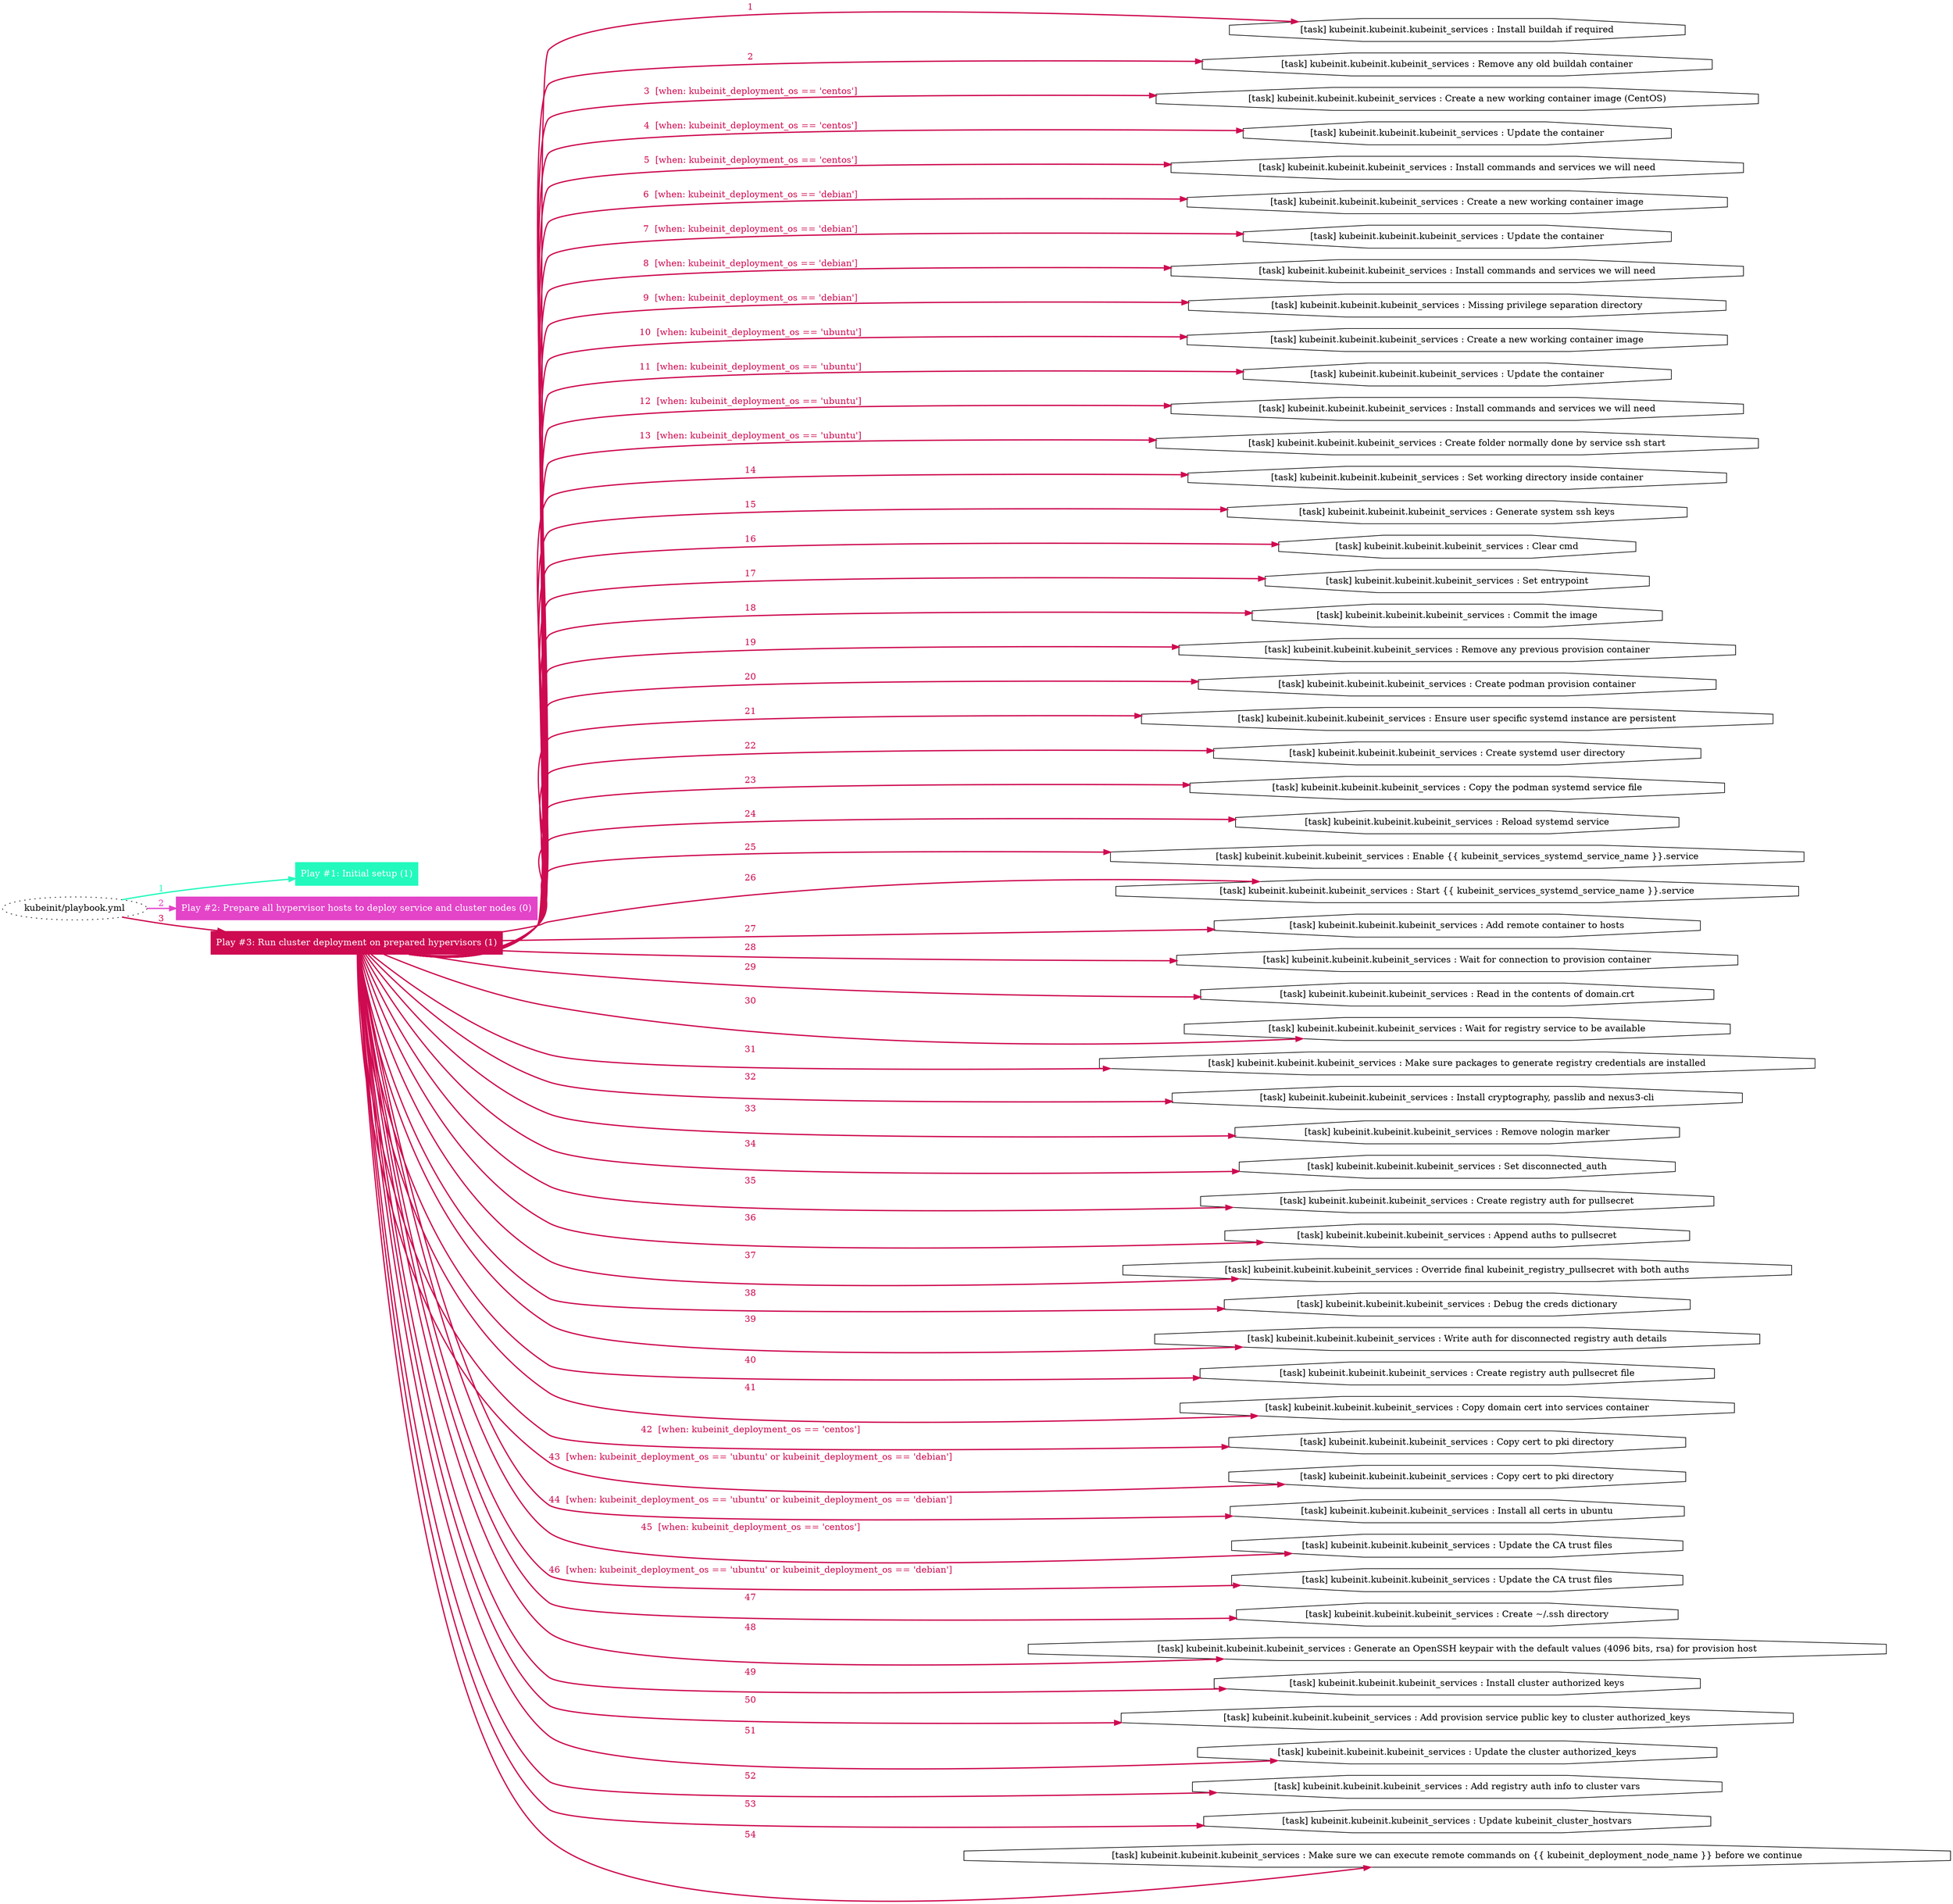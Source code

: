 digraph "kubeinit/playbook.yml "{
	graph [concentrate=true ordering=in rankdir=LR ratio=fill]
	edge [esep=5 sep=10]
	"kubeinit/playbook.yml" [id=root_node style=dotted]
	subgraph "Play #1: Initial setup (1) "{
		"Play #1: Initial setup (1)" [color="#23f9bd" fontcolor="#ffffff" id="play_039db6c4-9d62-4278-8f23-ed2e36e0743c" shape=box style=filled tooltip=localhost]
		"kubeinit/playbook.yml" -> "Play #1: Initial setup (1)" [label=1 color="#23f9bd" fontcolor="#23f9bd" id="edge_13231826-c2a9-4154-8dcf-7c2d1f1fc33b" style=bold]
	}
	subgraph "Play #2: Prepare all hypervisor hosts to deploy service and cluster nodes (0) "{
		"Play #2: Prepare all hypervisor hosts to deploy service and cluster nodes (0)" [color="#e344c8" fontcolor="#ffffff" id="play_73d4243f-a10a-4667-b7e4-bfeb1d67f1ae" shape=box style=filled tooltip=""]
		"kubeinit/playbook.yml" -> "Play #2: Prepare all hypervisor hosts to deploy service and cluster nodes (0)" [label=2 color="#e344c8" fontcolor="#e344c8" id="edge_386aa709-034a-4cca-a22b-7df56ad8e0db" style=bold]
	}
	subgraph "Play #3: Run cluster deployment on prepared hypervisors (1) "{
		"Play #3: Run cluster deployment on prepared hypervisors (1)" [color="#ce0a51" fontcolor="#ffffff" id="play_0d982659-2eab-4475-95d0-0da70612049d" shape=box style=filled tooltip=localhost]
		"kubeinit/playbook.yml" -> "Play #3: Run cluster deployment on prepared hypervisors (1)" [label=3 color="#ce0a51" fontcolor="#ce0a51" id="edge_684f9088-64cc-47f2-869e-f3eece1d45ba" style=bold]
		"task_273f8e7f-c435-4afb-baed-3b78a7f6633c" [label="[task] kubeinit.kubeinit.kubeinit_services : Install buildah if required" id="task_273f8e7f-c435-4afb-baed-3b78a7f6633c" shape=octagon tooltip="[task] kubeinit.kubeinit.kubeinit_services : Install buildah if required"]
		"Play #3: Run cluster deployment on prepared hypervisors (1)" -> "task_273f8e7f-c435-4afb-baed-3b78a7f6633c" [label=1 color="#ce0a51" fontcolor="#ce0a51" id="edge_075d6bc7-c4ea-400e-9740-36233f3c5267" style=bold]
		"task_204b2fad-4bce-4e7b-9655-9197a512d2be" [label="[task] kubeinit.kubeinit.kubeinit_services : Remove any old buildah container" id="task_204b2fad-4bce-4e7b-9655-9197a512d2be" shape=octagon tooltip="[task] kubeinit.kubeinit.kubeinit_services : Remove any old buildah container"]
		"Play #3: Run cluster deployment on prepared hypervisors (1)" -> "task_204b2fad-4bce-4e7b-9655-9197a512d2be" [label=2 color="#ce0a51" fontcolor="#ce0a51" id="edge_22d83767-ccd9-4903-b55d-e33f06e4c4af" style=bold]
		"task_c1305200-42a4-45fd-b8d2-eed9d7a55c83" [label="[task] kubeinit.kubeinit.kubeinit_services : Create a new working container image (CentOS)" id="task_c1305200-42a4-45fd-b8d2-eed9d7a55c83" shape=octagon tooltip="[task] kubeinit.kubeinit.kubeinit_services : Create a new working container image (CentOS)"]
		"Play #3: Run cluster deployment on prepared hypervisors (1)" -> "task_c1305200-42a4-45fd-b8d2-eed9d7a55c83" [label="3  [when: kubeinit_deployment_os == 'centos']" color="#ce0a51" fontcolor="#ce0a51" id="edge_042a0917-6f04-4096-aa87-c3dc5f6ff749" style=bold]
		"task_fd491072-de23-425b-9b55-195010f6e7e9" [label="[task] kubeinit.kubeinit.kubeinit_services : Update the container" id="task_fd491072-de23-425b-9b55-195010f6e7e9" shape=octagon tooltip="[task] kubeinit.kubeinit.kubeinit_services : Update the container"]
		"Play #3: Run cluster deployment on prepared hypervisors (1)" -> "task_fd491072-de23-425b-9b55-195010f6e7e9" [label="4  [when: kubeinit_deployment_os == 'centos']" color="#ce0a51" fontcolor="#ce0a51" id="edge_cd14115a-f766-4544-a694-f035b9daf439" style=bold]
		"task_7c8318ba-d29c-4205-b1da-7e8e491d60f5" [label="[task] kubeinit.kubeinit.kubeinit_services : Install commands and services we will need" id="task_7c8318ba-d29c-4205-b1da-7e8e491d60f5" shape=octagon tooltip="[task] kubeinit.kubeinit.kubeinit_services : Install commands and services we will need"]
		"Play #3: Run cluster deployment on prepared hypervisors (1)" -> "task_7c8318ba-d29c-4205-b1da-7e8e491d60f5" [label="5  [when: kubeinit_deployment_os == 'centos']" color="#ce0a51" fontcolor="#ce0a51" id="edge_baa9cc20-bb54-4103-ac5a-12adf07574dd" style=bold]
		"task_599a7ae3-fed3-4e5b-be29-e28e6438a48b" [label="[task] kubeinit.kubeinit.kubeinit_services : Create a new working container image" id="task_599a7ae3-fed3-4e5b-be29-e28e6438a48b" shape=octagon tooltip="[task] kubeinit.kubeinit.kubeinit_services : Create a new working container image"]
		"Play #3: Run cluster deployment on prepared hypervisors (1)" -> "task_599a7ae3-fed3-4e5b-be29-e28e6438a48b" [label="6  [when: kubeinit_deployment_os == 'debian']" color="#ce0a51" fontcolor="#ce0a51" id="edge_9d4897e9-c982-4ab5-9769-5334d5b64f3e" style=bold]
		"task_bd9dd911-d457-478b-8edf-a5ebb1ce554c" [label="[task] kubeinit.kubeinit.kubeinit_services : Update the container" id="task_bd9dd911-d457-478b-8edf-a5ebb1ce554c" shape=octagon tooltip="[task] kubeinit.kubeinit.kubeinit_services : Update the container"]
		"Play #3: Run cluster deployment on prepared hypervisors (1)" -> "task_bd9dd911-d457-478b-8edf-a5ebb1ce554c" [label="7  [when: kubeinit_deployment_os == 'debian']" color="#ce0a51" fontcolor="#ce0a51" id="edge_1ccde61c-ea4a-4f3e-b213-7b314d6e96d1" style=bold]
		"task_dd64f2af-e7c2-4fab-9d49-8f064161e85e" [label="[task] kubeinit.kubeinit.kubeinit_services : Install commands and services we will need" id="task_dd64f2af-e7c2-4fab-9d49-8f064161e85e" shape=octagon tooltip="[task] kubeinit.kubeinit.kubeinit_services : Install commands and services we will need"]
		"Play #3: Run cluster deployment on prepared hypervisors (1)" -> "task_dd64f2af-e7c2-4fab-9d49-8f064161e85e" [label="8  [when: kubeinit_deployment_os == 'debian']" color="#ce0a51" fontcolor="#ce0a51" id="edge_bf3a8fd9-bd4f-4926-abdb-cecdca58a3a8" style=bold]
		"task_c86ca580-7979-4358-8c8d-c62fc5610e41" [label="[task] kubeinit.kubeinit.kubeinit_services : Missing privilege separation directory" id="task_c86ca580-7979-4358-8c8d-c62fc5610e41" shape=octagon tooltip="[task] kubeinit.kubeinit.kubeinit_services : Missing privilege separation directory"]
		"Play #3: Run cluster deployment on prepared hypervisors (1)" -> "task_c86ca580-7979-4358-8c8d-c62fc5610e41" [label="9  [when: kubeinit_deployment_os == 'debian']" color="#ce0a51" fontcolor="#ce0a51" id="edge_2e3c4554-478a-4c38-93e8-2651e00c1f45" style=bold]
		"task_f2bf7eee-c669-45ed-a81c-49c1d317a2f1" [label="[task] kubeinit.kubeinit.kubeinit_services : Create a new working container image" id="task_f2bf7eee-c669-45ed-a81c-49c1d317a2f1" shape=octagon tooltip="[task] kubeinit.kubeinit.kubeinit_services : Create a new working container image"]
		"Play #3: Run cluster deployment on prepared hypervisors (1)" -> "task_f2bf7eee-c669-45ed-a81c-49c1d317a2f1" [label="10  [when: kubeinit_deployment_os == 'ubuntu']" color="#ce0a51" fontcolor="#ce0a51" id="edge_3f180597-ee07-429e-a6e1-47523def88ab" style=bold]
		"task_201c6044-542a-4d92-914c-6207ca04962a" [label="[task] kubeinit.kubeinit.kubeinit_services : Update the container" id="task_201c6044-542a-4d92-914c-6207ca04962a" shape=octagon tooltip="[task] kubeinit.kubeinit.kubeinit_services : Update the container"]
		"Play #3: Run cluster deployment on prepared hypervisors (1)" -> "task_201c6044-542a-4d92-914c-6207ca04962a" [label="11  [when: kubeinit_deployment_os == 'ubuntu']" color="#ce0a51" fontcolor="#ce0a51" id="edge_4897c199-441a-4db0-a3b9-76fdb3206242" style=bold]
		"task_f223624b-66ed-4fe0-acc2-a757e513317b" [label="[task] kubeinit.kubeinit.kubeinit_services : Install commands and services we will need" id="task_f223624b-66ed-4fe0-acc2-a757e513317b" shape=octagon tooltip="[task] kubeinit.kubeinit.kubeinit_services : Install commands and services we will need"]
		"Play #3: Run cluster deployment on prepared hypervisors (1)" -> "task_f223624b-66ed-4fe0-acc2-a757e513317b" [label="12  [when: kubeinit_deployment_os == 'ubuntu']" color="#ce0a51" fontcolor="#ce0a51" id="edge_ddecf493-c4d7-47c0-97d3-3286bf6ffdf8" style=bold]
		"task_f3e88e45-879f-4ee3-b52f-861c7ea364dc" [label="[task] kubeinit.kubeinit.kubeinit_services : Create folder normally done by service ssh start" id="task_f3e88e45-879f-4ee3-b52f-861c7ea364dc" shape=octagon tooltip="[task] kubeinit.kubeinit.kubeinit_services : Create folder normally done by service ssh start"]
		"Play #3: Run cluster deployment on prepared hypervisors (1)" -> "task_f3e88e45-879f-4ee3-b52f-861c7ea364dc" [label="13  [when: kubeinit_deployment_os == 'ubuntu']" color="#ce0a51" fontcolor="#ce0a51" id="edge_d31d0acb-593a-4ec8-b0f1-5a861760b372" style=bold]
		"task_dc68deec-040d-4b2c-aaf2-c334fe7dab93" [label="[task] kubeinit.kubeinit.kubeinit_services : Set working directory inside container" id="task_dc68deec-040d-4b2c-aaf2-c334fe7dab93" shape=octagon tooltip="[task] kubeinit.kubeinit.kubeinit_services : Set working directory inside container"]
		"Play #3: Run cluster deployment on prepared hypervisors (1)" -> "task_dc68deec-040d-4b2c-aaf2-c334fe7dab93" [label=14 color="#ce0a51" fontcolor="#ce0a51" id="edge_46aababd-c0b9-4d6a-baee-7e872641d32e" style=bold]
		"task_5de71f1e-a14e-4e25-8fc1-bc7338fefabf" [label="[task] kubeinit.kubeinit.kubeinit_services : Generate system ssh keys" id="task_5de71f1e-a14e-4e25-8fc1-bc7338fefabf" shape=octagon tooltip="[task] kubeinit.kubeinit.kubeinit_services : Generate system ssh keys"]
		"Play #3: Run cluster deployment on prepared hypervisors (1)" -> "task_5de71f1e-a14e-4e25-8fc1-bc7338fefabf" [label=15 color="#ce0a51" fontcolor="#ce0a51" id="edge_47c569d4-eac6-49c3-bb45-ec3ec7457108" style=bold]
		"task_8a80bcc6-b010-4379-8639-dcb2ab745966" [label="[task] kubeinit.kubeinit.kubeinit_services : Clear cmd" id="task_8a80bcc6-b010-4379-8639-dcb2ab745966" shape=octagon tooltip="[task] kubeinit.kubeinit.kubeinit_services : Clear cmd"]
		"Play #3: Run cluster deployment on prepared hypervisors (1)" -> "task_8a80bcc6-b010-4379-8639-dcb2ab745966" [label=16 color="#ce0a51" fontcolor="#ce0a51" id="edge_efad87ba-e7db-4043-b04a-e909d5466c77" style=bold]
		"task_c59c69d3-3ca8-40f8-a5f6-cd3a07b4fbe6" [label="[task] kubeinit.kubeinit.kubeinit_services : Set entrypoint" id="task_c59c69d3-3ca8-40f8-a5f6-cd3a07b4fbe6" shape=octagon tooltip="[task] kubeinit.kubeinit.kubeinit_services : Set entrypoint"]
		"Play #3: Run cluster deployment on prepared hypervisors (1)" -> "task_c59c69d3-3ca8-40f8-a5f6-cd3a07b4fbe6" [label=17 color="#ce0a51" fontcolor="#ce0a51" id="edge_17133a4e-ad3c-40e0-af95-5a33e89617e7" style=bold]
		"task_927a3dc8-a73e-4a63-b549-468c30c76166" [label="[task] kubeinit.kubeinit.kubeinit_services : Commit the image" id="task_927a3dc8-a73e-4a63-b549-468c30c76166" shape=octagon tooltip="[task] kubeinit.kubeinit.kubeinit_services : Commit the image"]
		"Play #3: Run cluster deployment on prepared hypervisors (1)" -> "task_927a3dc8-a73e-4a63-b549-468c30c76166" [label=18 color="#ce0a51" fontcolor="#ce0a51" id="edge_577f7adb-1619-4cf7-990d-2a97878759a2" style=bold]
		"task_44dee149-c0d4-422a-bd2e-3c9985c81d95" [label="[task] kubeinit.kubeinit.kubeinit_services : Remove any previous provision container" id="task_44dee149-c0d4-422a-bd2e-3c9985c81d95" shape=octagon tooltip="[task] kubeinit.kubeinit.kubeinit_services : Remove any previous provision container"]
		"Play #3: Run cluster deployment on prepared hypervisors (1)" -> "task_44dee149-c0d4-422a-bd2e-3c9985c81d95" [label=19 color="#ce0a51" fontcolor="#ce0a51" id="edge_9f79209c-df9c-4c07-a884-904d4b749194" style=bold]
		"task_ef121321-8353-41a3-9f90-d21f4009af4b" [label="[task] kubeinit.kubeinit.kubeinit_services : Create podman provision container" id="task_ef121321-8353-41a3-9f90-d21f4009af4b" shape=octagon tooltip="[task] kubeinit.kubeinit.kubeinit_services : Create podman provision container"]
		"Play #3: Run cluster deployment on prepared hypervisors (1)" -> "task_ef121321-8353-41a3-9f90-d21f4009af4b" [label=20 color="#ce0a51" fontcolor="#ce0a51" id="edge_f469f050-f232-4498-96d8-ee121403e896" style=bold]
		"task_5f11c849-93df-4326-b4e7-93a48bf79a01" [label="[task] kubeinit.kubeinit.kubeinit_services : Ensure user specific systemd instance are persistent" id="task_5f11c849-93df-4326-b4e7-93a48bf79a01" shape=octagon tooltip="[task] kubeinit.kubeinit.kubeinit_services : Ensure user specific systemd instance are persistent"]
		"Play #3: Run cluster deployment on prepared hypervisors (1)" -> "task_5f11c849-93df-4326-b4e7-93a48bf79a01" [label=21 color="#ce0a51" fontcolor="#ce0a51" id="edge_ef501283-24ca-440d-90e3-fc2fbc9ae870" style=bold]
		"task_0f4ec77b-13c5-4e31-9af8-07c22739d551" [label="[task] kubeinit.kubeinit.kubeinit_services : Create systemd user directory" id="task_0f4ec77b-13c5-4e31-9af8-07c22739d551" shape=octagon tooltip="[task] kubeinit.kubeinit.kubeinit_services : Create systemd user directory"]
		"Play #3: Run cluster deployment on prepared hypervisors (1)" -> "task_0f4ec77b-13c5-4e31-9af8-07c22739d551" [label=22 color="#ce0a51" fontcolor="#ce0a51" id="edge_9d694c95-bb05-40af-b422-d8ca98429035" style=bold]
		"task_3071dead-2639-4c3e-b5e8-fc40909abc45" [label="[task] kubeinit.kubeinit.kubeinit_services : Copy the podman systemd service file" id="task_3071dead-2639-4c3e-b5e8-fc40909abc45" shape=octagon tooltip="[task] kubeinit.kubeinit.kubeinit_services : Copy the podman systemd service file"]
		"Play #3: Run cluster deployment on prepared hypervisors (1)" -> "task_3071dead-2639-4c3e-b5e8-fc40909abc45" [label=23 color="#ce0a51" fontcolor="#ce0a51" id="edge_7f4c00e4-018f-4b45-884b-0b27e054e370" style=bold]
		"task_8292a889-1819-4e76-a5eb-d311181b7b22" [label="[task] kubeinit.kubeinit.kubeinit_services : Reload systemd service" id="task_8292a889-1819-4e76-a5eb-d311181b7b22" shape=octagon tooltip="[task] kubeinit.kubeinit.kubeinit_services : Reload systemd service"]
		"Play #3: Run cluster deployment on prepared hypervisors (1)" -> "task_8292a889-1819-4e76-a5eb-d311181b7b22" [label=24 color="#ce0a51" fontcolor="#ce0a51" id="edge_8ca0696b-8146-46e7-afde-5e07f475f0ee" style=bold]
		"task_f2dca7e0-cfac-44be-aeb6-42f72f24855b" [label="[task] kubeinit.kubeinit.kubeinit_services : Enable {{ kubeinit_services_systemd_service_name }}.service" id="task_f2dca7e0-cfac-44be-aeb6-42f72f24855b" shape=octagon tooltip="[task] kubeinit.kubeinit.kubeinit_services : Enable {{ kubeinit_services_systemd_service_name }}.service"]
		"Play #3: Run cluster deployment on prepared hypervisors (1)" -> "task_f2dca7e0-cfac-44be-aeb6-42f72f24855b" [label=25 color="#ce0a51" fontcolor="#ce0a51" id="edge_5e378993-2a05-4a57-9c27-40f8ce856b7b" style=bold]
		"task_eaa4a390-e639-42b9-818c-789e68643cc8" [label="[task] kubeinit.kubeinit.kubeinit_services : Start {{ kubeinit_services_systemd_service_name }}.service" id="task_eaa4a390-e639-42b9-818c-789e68643cc8" shape=octagon tooltip="[task] kubeinit.kubeinit.kubeinit_services : Start {{ kubeinit_services_systemd_service_name }}.service"]
		"Play #3: Run cluster deployment on prepared hypervisors (1)" -> "task_eaa4a390-e639-42b9-818c-789e68643cc8" [label=26 color="#ce0a51" fontcolor="#ce0a51" id="edge_518f1bf6-b522-44b8-9f1b-814bb738015d" style=bold]
		"task_26c43c87-795c-4711-8b39-593fbdd9c805" [label="[task] kubeinit.kubeinit.kubeinit_services : Add remote container to hosts" id="task_26c43c87-795c-4711-8b39-593fbdd9c805" shape=octagon tooltip="[task] kubeinit.kubeinit.kubeinit_services : Add remote container to hosts"]
		"Play #3: Run cluster deployment on prepared hypervisors (1)" -> "task_26c43c87-795c-4711-8b39-593fbdd9c805" [label=27 color="#ce0a51" fontcolor="#ce0a51" id="edge_bc30c6e1-a2bf-4f42-9a41-2b16b48b7ae6" style=bold]
		"task_0d860287-7f55-4cec-bfdb-bb935d05e40b" [label="[task] kubeinit.kubeinit.kubeinit_services : Wait for connection to provision container" id="task_0d860287-7f55-4cec-bfdb-bb935d05e40b" shape=octagon tooltip="[task] kubeinit.kubeinit.kubeinit_services : Wait for connection to provision container"]
		"Play #3: Run cluster deployment on prepared hypervisors (1)" -> "task_0d860287-7f55-4cec-bfdb-bb935d05e40b" [label=28 color="#ce0a51" fontcolor="#ce0a51" id="edge_71686dd8-fc60-4edb-ac98-80d505a54288" style=bold]
		"task_e2d75ad5-393d-43c3-b67c-271dfea35718" [label="[task] kubeinit.kubeinit.kubeinit_services : Read in the contents of domain.crt" id="task_e2d75ad5-393d-43c3-b67c-271dfea35718" shape=octagon tooltip="[task] kubeinit.kubeinit.kubeinit_services : Read in the contents of domain.crt"]
		"Play #3: Run cluster deployment on prepared hypervisors (1)" -> "task_e2d75ad5-393d-43c3-b67c-271dfea35718" [label=29 color="#ce0a51" fontcolor="#ce0a51" id="edge_7379a536-f9bc-4517-a213-972b0b5618a6" style=bold]
		"task_f700db14-935b-403e-bc77-8794c4d7b764" [label="[task] kubeinit.kubeinit.kubeinit_services : Wait for registry service to be available" id="task_f700db14-935b-403e-bc77-8794c4d7b764" shape=octagon tooltip="[task] kubeinit.kubeinit.kubeinit_services : Wait for registry service to be available"]
		"Play #3: Run cluster deployment on prepared hypervisors (1)" -> "task_f700db14-935b-403e-bc77-8794c4d7b764" [label=30 color="#ce0a51" fontcolor="#ce0a51" id="edge_6d293a7f-0879-440f-ba05-c19b3f3287a2" style=bold]
		"task_8cc86582-4ece-431b-9ef2-45571b9307b4" [label="[task] kubeinit.kubeinit.kubeinit_services : Make sure packages to generate registry credentials are installed" id="task_8cc86582-4ece-431b-9ef2-45571b9307b4" shape=octagon tooltip="[task] kubeinit.kubeinit.kubeinit_services : Make sure packages to generate registry credentials are installed"]
		"Play #3: Run cluster deployment on prepared hypervisors (1)" -> "task_8cc86582-4ece-431b-9ef2-45571b9307b4" [label=31 color="#ce0a51" fontcolor="#ce0a51" id="edge_a182a4a9-511f-46f3-9b36-d2387c61d6ab" style=bold]
		"task_d01b8173-8385-4905-b690-28301c7d7fee" [label="[task] kubeinit.kubeinit.kubeinit_services : Install cryptography, passlib and nexus3-cli" id="task_d01b8173-8385-4905-b690-28301c7d7fee" shape=octagon tooltip="[task] kubeinit.kubeinit.kubeinit_services : Install cryptography, passlib and nexus3-cli"]
		"Play #3: Run cluster deployment on prepared hypervisors (1)" -> "task_d01b8173-8385-4905-b690-28301c7d7fee" [label=32 color="#ce0a51" fontcolor="#ce0a51" id="edge_4d3d5651-2bcf-47a6-9016-e49cac21808a" style=bold]
		"task_95bb00d7-5592-4fec-bf05-cc44dfe6c0b1" [label="[task] kubeinit.kubeinit.kubeinit_services : Remove nologin marker" id="task_95bb00d7-5592-4fec-bf05-cc44dfe6c0b1" shape=octagon tooltip="[task] kubeinit.kubeinit.kubeinit_services : Remove nologin marker"]
		"Play #3: Run cluster deployment on prepared hypervisors (1)" -> "task_95bb00d7-5592-4fec-bf05-cc44dfe6c0b1" [label=33 color="#ce0a51" fontcolor="#ce0a51" id="edge_a3e9170c-877d-4dc1-9ae3-2f79b4ae089c" style=bold]
		"task_9dc76974-97e1-4368-9148-5d8e5d39fdc9" [label="[task] kubeinit.kubeinit.kubeinit_services : Set disconnected_auth" id="task_9dc76974-97e1-4368-9148-5d8e5d39fdc9" shape=octagon tooltip="[task] kubeinit.kubeinit.kubeinit_services : Set disconnected_auth"]
		"Play #3: Run cluster deployment on prepared hypervisors (1)" -> "task_9dc76974-97e1-4368-9148-5d8e5d39fdc9" [label=34 color="#ce0a51" fontcolor="#ce0a51" id="edge_69560db9-d4db-4387-a738-7376afe32608" style=bold]
		"task_1b9b18d7-5649-4d29-a2c3-e33325b19a2b" [label="[task] kubeinit.kubeinit.kubeinit_services : Create registry auth for pullsecret" id="task_1b9b18d7-5649-4d29-a2c3-e33325b19a2b" shape=octagon tooltip="[task] kubeinit.kubeinit.kubeinit_services : Create registry auth for pullsecret"]
		"Play #3: Run cluster deployment on prepared hypervisors (1)" -> "task_1b9b18d7-5649-4d29-a2c3-e33325b19a2b" [label=35 color="#ce0a51" fontcolor="#ce0a51" id="edge_fca5ab1e-4acc-453b-87bb-380ba25e487d" style=bold]
		"task_65d13de6-c0dd-49a0-9a94-f798cd1b07b0" [label="[task] kubeinit.kubeinit.kubeinit_services : Append auths to pullsecret" id="task_65d13de6-c0dd-49a0-9a94-f798cd1b07b0" shape=octagon tooltip="[task] kubeinit.kubeinit.kubeinit_services : Append auths to pullsecret"]
		"Play #3: Run cluster deployment on prepared hypervisors (1)" -> "task_65d13de6-c0dd-49a0-9a94-f798cd1b07b0" [label=36 color="#ce0a51" fontcolor="#ce0a51" id="edge_e08fcc0f-9405-4963-8a45-b65f836b0bce" style=bold]
		"task_eacf52aa-73e7-4db8-9cdd-3f443c77d218" [label="[task] kubeinit.kubeinit.kubeinit_services : Override final kubeinit_registry_pullsecret with both auths" id="task_eacf52aa-73e7-4db8-9cdd-3f443c77d218" shape=octagon tooltip="[task] kubeinit.kubeinit.kubeinit_services : Override final kubeinit_registry_pullsecret with both auths"]
		"Play #3: Run cluster deployment on prepared hypervisors (1)" -> "task_eacf52aa-73e7-4db8-9cdd-3f443c77d218" [label=37 color="#ce0a51" fontcolor="#ce0a51" id="edge_17f16a60-3e93-4450-a531-5bd0b2a8bf12" style=bold]
		"task_1619a5dd-a9c8-45f8-b1bc-d1954acf4e58" [label="[task] kubeinit.kubeinit.kubeinit_services : Debug the creds dictionary" id="task_1619a5dd-a9c8-45f8-b1bc-d1954acf4e58" shape=octagon tooltip="[task] kubeinit.kubeinit.kubeinit_services : Debug the creds dictionary"]
		"Play #3: Run cluster deployment on prepared hypervisors (1)" -> "task_1619a5dd-a9c8-45f8-b1bc-d1954acf4e58" [label=38 color="#ce0a51" fontcolor="#ce0a51" id="edge_c447c324-092e-458d-82ca-128f15f29e74" style=bold]
		"task_a6025efb-3c03-45d5-8fd5-85330d15e30b" [label="[task] kubeinit.kubeinit.kubeinit_services : Write auth for disconnected registry auth details" id="task_a6025efb-3c03-45d5-8fd5-85330d15e30b" shape=octagon tooltip="[task] kubeinit.kubeinit.kubeinit_services : Write auth for disconnected registry auth details"]
		"Play #3: Run cluster deployment on prepared hypervisors (1)" -> "task_a6025efb-3c03-45d5-8fd5-85330d15e30b" [label=39 color="#ce0a51" fontcolor="#ce0a51" id="edge_1b34a7c5-f978-4842-90f4-637d07bcdb70" style=bold]
		"task_cc5f098a-51a9-4ecc-831d-e1a9561773e9" [label="[task] kubeinit.kubeinit.kubeinit_services : Create registry auth pullsecret file" id="task_cc5f098a-51a9-4ecc-831d-e1a9561773e9" shape=octagon tooltip="[task] kubeinit.kubeinit.kubeinit_services : Create registry auth pullsecret file"]
		"Play #3: Run cluster deployment on prepared hypervisors (1)" -> "task_cc5f098a-51a9-4ecc-831d-e1a9561773e9" [label=40 color="#ce0a51" fontcolor="#ce0a51" id="edge_fc2a97b8-7a04-4a40-89fd-ef94109377d9" style=bold]
		"task_dac50a56-f3c3-458a-8e60-dd3a26fae97d" [label="[task] kubeinit.kubeinit.kubeinit_services : Copy domain cert into services container" id="task_dac50a56-f3c3-458a-8e60-dd3a26fae97d" shape=octagon tooltip="[task] kubeinit.kubeinit.kubeinit_services : Copy domain cert into services container"]
		"Play #3: Run cluster deployment on prepared hypervisors (1)" -> "task_dac50a56-f3c3-458a-8e60-dd3a26fae97d" [label=41 color="#ce0a51" fontcolor="#ce0a51" id="edge_b46f2a9f-07c8-49e2-8a07-a98cf8504422" style=bold]
		"task_2289120d-0d39-47e0-ba4a-e4d48bafe8be" [label="[task] kubeinit.kubeinit.kubeinit_services : Copy cert to pki directory" id="task_2289120d-0d39-47e0-ba4a-e4d48bafe8be" shape=octagon tooltip="[task] kubeinit.kubeinit.kubeinit_services : Copy cert to pki directory"]
		"Play #3: Run cluster deployment on prepared hypervisors (1)" -> "task_2289120d-0d39-47e0-ba4a-e4d48bafe8be" [label="42  [when: kubeinit_deployment_os == 'centos']" color="#ce0a51" fontcolor="#ce0a51" id="edge_7e2ca8b9-4c0b-40ff-a15f-093b2af82029" style=bold]
		"task_8ccff2c8-9016-4b75-88f4-6d255d100077" [label="[task] kubeinit.kubeinit.kubeinit_services : Copy cert to pki directory" id="task_8ccff2c8-9016-4b75-88f4-6d255d100077" shape=octagon tooltip="[task] kubeinit.kubeinit.kubeinit_services : Copy cert to pki directory"]
		"Play #3: Run cluster deployment on prepared hypervisors (1)" -> "task_8ccff2c8-9016-4b75-88f4-6d255d100077" [label="43  [when: kubeinit_deployment_os == 'ubuntu' or kubeinit_deployment_os == 'debian']" color="#ce0a51" fontcolor="#ce0a51" id="edge_5441eedc-cc50-49b2-821b-2ed949961e12" style=bold]
		"task_c7e119fa-b2ac-4ac5-aad6-57706a557d38" [label="[task] kubeinit.kubeinit.kubeinit_services : Install all certs in ubuntu" id="task_c7e119fa-b2ac-4ac5-aad6-57706a557d38" shape=octagon tooltip="[task] kubeinit.kubeinit.kubeinit_services : Install all certs in ubuntu"]
		"Play #3: Run cluster deployment on prepared hypervisors (1)" -> "task_c7e119fa-b2ac-4ac5-aad6-57706a557d38" [label="44  [when: kubeinit_deployment_os == 'ubuntu' or kubeinit_deployment_os == 'debian']" color="#ce0a51" fontcolor="#ce0a51" id="edge_af7e3cd4-e0a1-4fde-a674-dcea56e79fea" style=bold]
		"task_ae70a0f0-ff45-4c8d-944d-ab54255635be" [label="[task] kubeinit.kubeinit.kubeinit_services : Update the CA trust files" id="task_ae70a0f0-ff45-4c8d-944d-ab54255635be" shape=octagon tooltip="[task] kubeinit.kubeinit.kubeinit_services : Update the CA trust files"]
		"Play #3: Run cluster deployment on prepared hypervisors (1)" -> "task_ae70a0f0-ff45-4c8d-944d-ab54255635be" [label="45  [when: kubeinit_deployment_os == 'centos']" color="#ce0a51" fontcolor="#ce0a51" id="edge_556439eb-d53d-4ab2-bac1-a00796b29c0d" style=bold]
		"task_8eddc11f-1af0-40ab-84a8-e9b5d0cbe51b" [label="[task] kubeinit.kubeinit.kubeinit_services : Update the CA trust files" id="task_8eddc11f-1af0-40ab-84a8-e9b5d0cbe51b" shape=octagon tooltip="[task] kubeinit.kubeinit.kubeinit_services : Update the CA trust files"]
		"Play #3: Run cluster deployment on prepared hypervisors (1)" -> "task_8eddc11f-1af0-40ab-84a8-e9b5d0cbe51b" [label="46  [when: kubeinit_deployment_os == 'ubuntu' or kubeinit_deployment_os == 'debian']" color="#ce0a51" fontcolor="#ce0a51" id="edge_646ce671-44df-4989-90e8-549c272acc27" style=bold]
		"task_488f90a8-86ab-470f-b07a-a132fa7eb1ea" [label="[task] kubeinit.kubeinit.kubeinit_services : Create ~/.ssh directory" id="task_488f90a8-86ab-470f-b07a-a132fa7eb1ea" shape=octagon tooltip="[task] kubeinit.kubeinit.kubeinit_services : Create ~/.ssh directory"]
		"Play #3: Run cluster deployment on prepared hypervisors (1)" -> "task_488f90a8-86ab-470f-b07a-a132fa7eb1ea" [label=47 color="#ce0a51" fontcolor="#ce0a51" id="edge_7debb1cc-73a9-4b2d-888b-2c9376c4c52d" style=bold]
		"task_f86f0f7c-8453-4ee0-a65e-45c218ad5f75" [label="[task] kubeinit.kubeinit.kubeinit_services : Generate an OpenSSH keypair with the default values (4096 bits, rsa) for provision host" id="task_f86f0f7c-8453-4ee0-a65e-45c218ad5f75" shape=octagon tooltip="[task] kubeinit.kubeinit.kubeinit_services : Generate an OpenSSH keypair with the default values (4096 bits, rsa) for provision host"]
		"Play #3: Run cluster deployment on prepared hypervisors (1)" -> "task_f86f0f7c-8453-4ee0-a65e-45c218ad5f75" [label=48 color="#ce0a51" fontcolor="#ce0a51" id="edge_074c858c-840b-4ba7-bdd1-43d7b1763ae6" style=bold]
		"task_19ced765-56d3-4e3d-ac2f-3b63930efa05" [label="[task] kubeinit.kubeinit.kubeinit_services : Install cluster authorized keys" id="task_19ced765-56d3-4e3d-ac2f-3b63930efa05" shape=octagon tooltip="[task] kubeinit.kubeinit.kubeinit_services : Install cluster authorized keys"]
		"Play #3: Run cluster deployment on prepared hypervisors (1)" -> "task_19ced765-56d3-4e3d-ac2f-3b63930efa05" [label=49 color="#ce0a51" fontcolor="#ce0a51" id="edge_1312db5d-b305-4b5b-b8f2-5e1cc0168b50" style=bold]
		"task_25ae279e-c244-45a0-a69b-e157d7a18cd2" [label="[task] kubeinit.kubeinit.kubeinit_services : Add provision service public key to cluster authorized_keys" id="task_25ae279e-c244-45a0-a69b-e157d7a18cd2" shape=octagon tooltip="[task] kubeinit.kubeinit.kubeinit_services : Add provision service public key to cluster authorized_keys"]
		"Play #3: Run cluster deployment on prepared hypervisors (1)" -> "task_25ae279e-c244-45a0-a69b-e157d7a18cd2" [label=50 color="#ce0a51" fontcolor="#ce0a51" id="edge_3279de88-3f24-4771-a122-dcb459ee07f3" style=bold]
		"task_5c487ff6-74a4-4fb4-8df3-c75c21ce43d5" [label="[task] kubeinit.kubeinit.kubeinit_services : Update the cluster authorized_keys" id="task_5c487ff6-74a4-4fb4-8df3-c75c21ce43d5" shape=octagon tooltip="[task] kubeinit.kubeinit.kubeinit_services : Update the cluster authorized_keys"]
		"Play #3: Run cluster deployment on prepared hypervisors (1)" -> "task_5c487ff6-74a4-4fb4-8df3-c75c21ce43d5" [label=51 color="#ce0a51" fontcolor="#ce0a51" id="edge_149ed70c-c91d-4eb6-aa2f-1e8b96693ebf" style=bold]
		"task_f3f3b999-e879-4821-bde0-7bacd7ce3e6b" [label="[task] kubeinit.kubeinit.kubeinit_services : Add registry auth info to cluster vars" id="task_f3f3b999-e879-4821-bde0-7bacd7ce3e6b" shape=octagon tooltip="[task] kubeinit.kubeinit.kubeinit_services : Add registry auth info to cluster vars"]
		"Play #3: Run cluster deployment on prepared hypervisors (1)" -> "task_f3f3b999-e879-4821-bde0-7bacd7ce3e6b" [label=52 color="#ce0a51" fontcolor="#ce0a51" id="edge_cf6e4fe4-8a35-4298-80a8-996c93360ebe" style=bold]
		"task_5ca2ba17-45b4-4945-b4ed-f53a921f0662" [label="[task] kubeinit.kubeinit.kubeinit_services : Update kubeinit_cluster_hostvars" id="task_5ca2ba17-45b4-4945-b4ed-f53a921f0662" shape=octagon tooltip="[task] kubeinit.kubeinit.kubeinit_services : Update kubeinit_cluster_hostvars"]
		"Play #3: Run cluster deployment on prepared hypervisors (1)" -> "task_5ca2ba17-45b4-4945-b4ed-f53a921f0662" [label=53 color="#ce0a51" fontcolor="#ce0a51" id="edge_4af2ef26-fdfb-4560-bf90-fd9ab53bceda" style=bold]
		"task_8b787e95-0e69-4941-a6b8-d2905d40dd2d" [label="[task] kubeinit.kubeinit.kubeinit_services : Make sure we can execute remote commands on {{ kubeinit_deployment_node_name }} before we continue" id="task_8b787e95-0e69-4941-a6b8-d2905d40dd2d" shape=octagon tooltip="[task] kubeinit.kubeinit.kubeinit_services : Make sure we can execute remote commands on {{ kubeinit_deployment_node_name }} before we continue"]
		"Play #3: Run cluster deployment on prepared hypervisors (1)" -> "task_8b787e95-0e69-4941-a6b8-d2905d40dd2d" [label=54 color="#ce0a51" fontcolor="#ce0a51" id="edge_4dc3b14e-c137-4d5d-9bc1-046d487b197d" style=bold]
	}
}
